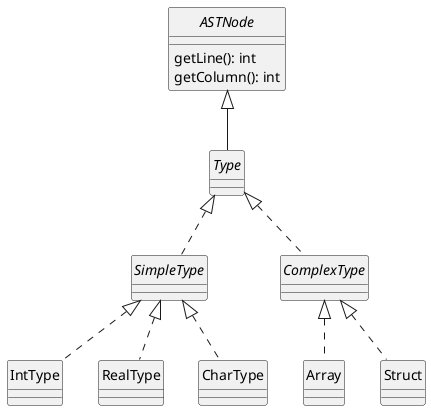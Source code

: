 @startuml Types
skinparam style strictuml
skinparam monochrome true

interface ASTNode {
    getLine(): int
    getColumn(): int
}

interface Type

ASTNode <|-- Type

interface SimpleType
interface ComplexType

class Array
class Struct

class IntType
class RealType
class CharType

Type <|.. SimpleType
Type <|.. ComplexType

ComplexType <|.. Array
ComplexType <|.. Struct

SimpleType <|.. IntType
SimpleType <|.. RealType
SimpleType <|.. CharType


@enduml
